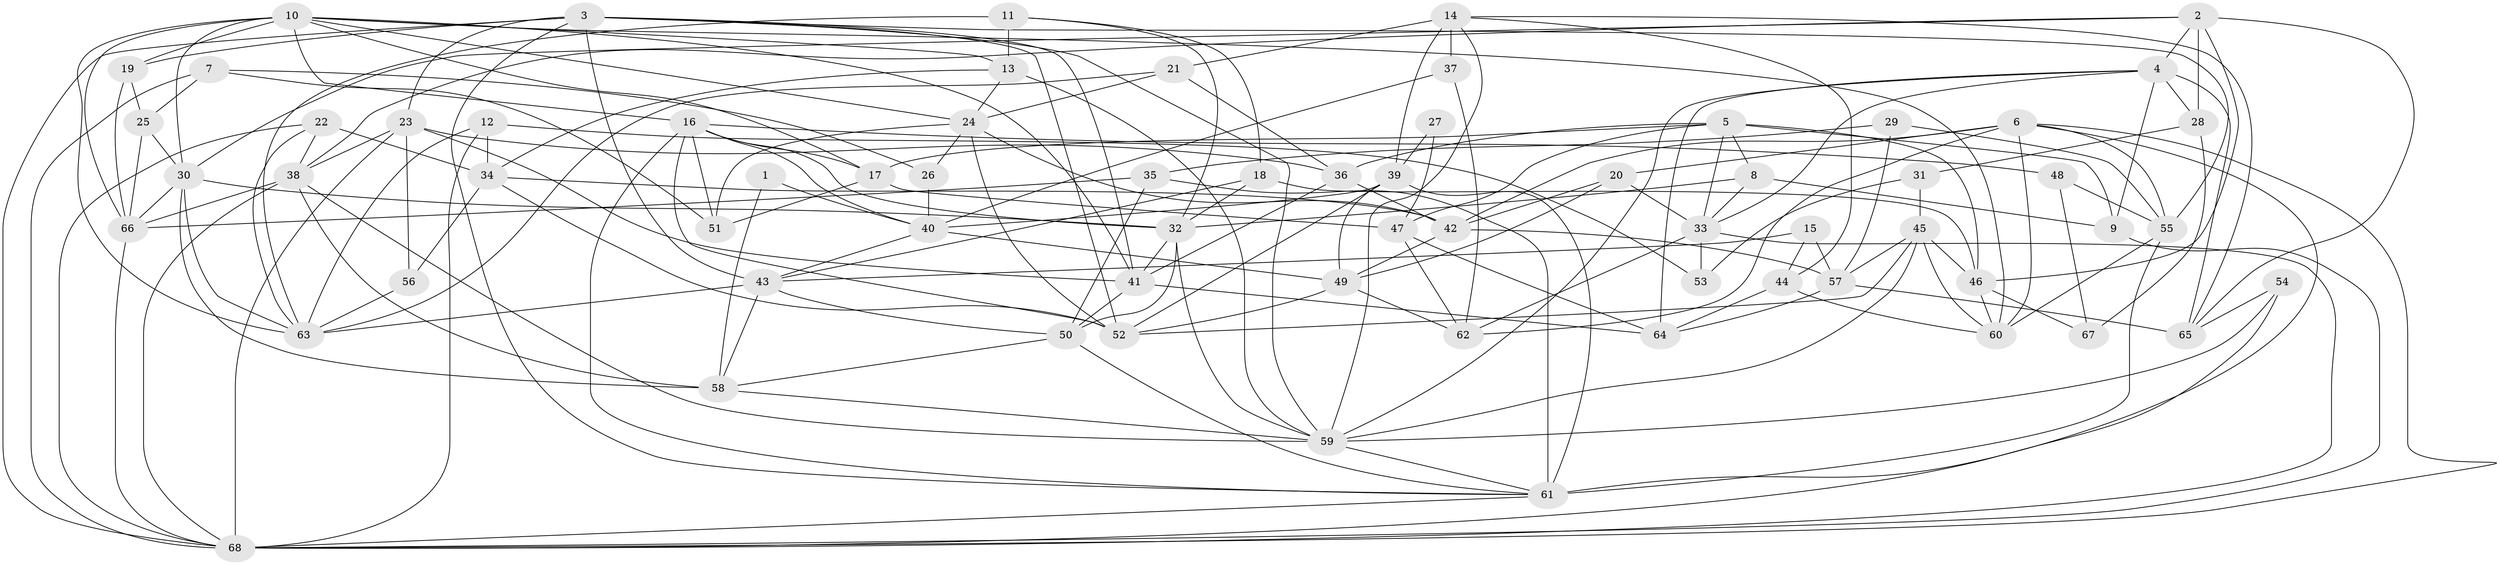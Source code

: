 // original degree distribution, {3: 0.22962962962962963, 5: 0.14814814814814814, 6: 0.14074074074074075, 2: 0.14814814814814814, 4: 0.3111111111111111, 7: 0.014814814814814815, 11: 0.007407407407407408}
// Generated by graph-tools (version 1.1) at 2025/02/03/09/25 03:02:12]
// undirected, 68 vertices, 186 edges
graph export_dot {
graph [start="1"]
  node [color=gray90,style=filled];
  1;
  2;
  3;
  4;
  5;
  6;
  7;
  8;
  9;
  10;
  11;
  12;
  13;
  14;
  15;
  16;
  17;
  18;
  19;
  20;
  21;
  22;
  23;
  24;
  25;
  26;
  27;
  28;
  29;
  30;
  31;
  32;
  33;
  34;
  35;
  36;
  37;
  38;
  39;
  40;
  41;
  42;
  43;
  44;
  45;
  46;
  47;
  48;
  49;
  50;
  51;
  52;
  53;
  54;
  55;
  56;
  57;
  58;
  59;
  60;
  61;
  62;
  63;
  64;
  65;
  66;
  67;
  68;
  1 -- 40 [weight=1.0];
  1 -- 58 [weight=1.0];
  2 -- 4 [weight=1.0];
  2 -- 28 [weight=1.0];
  2 -- 30 [weight=1.0];
  2 -- 38 [weight=1.0];
  2 -- 46 [weight=1.0];
  2 -- 65 [weight=1.0];
  3 -- 19 [weight=1.0];
  3 -- 23 [weight=1.0];
  3 -- 41 [weight=1.0];
  3 -- 43 [weight=1.0];
  3 -- 52 [weight=1.0];
  3 -- 55 [weight=1.0];
  3 -- 59 [weight=1.0];
  3 -- 61 [weight=1.0];
  3 -- 68 [weight=1.0];
  4 -- 9 [weight=1.0];
  4 -- 28 [weight=1.0];
  4 -- 33 [weight=1.0];
  4 -- 59 [weight=1.0];
  4 -- 64 [weight=1.0];
  4 -- 65 [weight=1.0];
  5 -- 8 [weight=1.0];
  5 -- 9 [weight=1.0];
  5 -- 17 [weight=1.0];
  5 -- 33 [weight=1.0];
  5 -- 36 [weight=1.0];
  5 -- 46 [weight=1.0];
  5 -- 47 [weight=1.0];
  6 -- 20 [weight=1.0];
  6 -- 42 [weight=1.0];
  6 -- 55 [weight=1.0];
  6 -- 60 [weight=1.0];
  6 -- 61 [weight=1.0];
  6 -- 62 [weight=1.0];
  6 -- 68 [weight=1.0];
  7 -- 25 [weight=1.0];
  7 -- 26 [weight=1.0];
  7 -- 51 [weight=1.0];
  7 -- 68 [weight=1.0];
  8 -- 9 [weight=1.0];
  8 -- 32 [weight=1.0];
  8 -- 33 [weight=1.0];
  9 -- 68 [weight=1.0];
  10 -- 13 [weight=1.0];
  10 -- 16 [weight=1.0];
  10 -- 17 [weight=1.0];
  10 -- 19 [weight=1.0];
  10 -- 24 [weight=1.0];
  10 -- 30 [weight=1.0];
  10 -- 41 [weight=1.0];
  10 -- 60 [weight=1.0];
  10 -- 63 [weight=1.0];
  10 -- 66 [weight=1.0];
  11 -- 13 [weight=1.0];
  11 -- 18 [weight=1.0];
  11 -- 32 [weight=1.0];
  11 -- 63 [weight=2.0];
  12 -- 34 [weight=1.0];
  12 -- 53 [weight=1.0];
  12 -- 63 [weight=1.0];
  12 -- 68 [weight=1.0];
  13 -- 24 [weight=1.0];
  13 -- 34 [weight=1.0];
  13 -- 59 [weight=1.0];
  14 -- 21 [weight=1.0];
  14 -- 37 [weight=2.0];
  14 -- 39 [weight=1.0];
  14 -- 44 [weight=1.0];
  14 -- 59 [weight=1.0];
  14 -- 65 [weight=1.0];
  15 -- 43 [weight=1.0];
  15 -- 44 [weight=1.0];
  15 -- 57 [weight=1.0];
  16 -- 17 [weight=1.0];
  16 -- 32 [weight=1.0];
  16 -- 40 [weight=1.0];
  16 -- 48 [weight=1.0];
  16 -- 51 [weight=2.0];
  16 -- 52 [weight=1.0];
  16 -- 61 [weight=1.0];
  17 -- 47 [weight=1.0];
  17 -- 51 [weight=1.0];
  18 -- 32 [weight=1.0];
  18 -- 43 [weight=1.0];
  18 -- 46 [weight=1.0];
  19 -- 25 [weight=1.0];
  19 -- 66 [weight=1.0];
  20 -- 33 [weight=1.0];
  20 -- 42 [weight=1.0];
  20 -- 49 [weight=1.0];
  21 -- 24 [weight=1.0];
  21 -- 36 [weight=1.0];
  21 -- 63 [weight=1.0];
  22 -- 34 [weight=1.0];
  22 -- 38 [weight=2.0];
  22 -- 63 [weight=1.0];
  22 -- 68 [weight=2.0];
  23 -- 36 [weight=1.0];
  23 -- 38 [weight=1.0];
  23 -- 41 [weight=1.0];
  23 -- 56 [weight=1.0];
  23 -- 68 [weight=1.0];
  24 -- 26 [weight=1.0];
  24 -- 42 [weight=1.0];
  24 -- 51 [weight=1.0];
  24 -- 52 [weight=1.0];
  25 -- 30 [weight=1.0];
  25 -- 66 [weight=1.0];
  26 -- 40 [weight=1.0];
  27 -- 39 [weight=1.0];
  27 -- 47 [weight=1.0];
  28 -- 31 [weight=1.0];
  28 -- 67 [weight=1.0];
  29 -- 35 [weight=1.0];
  29 -- 55 [weight=1.0];
  29 -- 57 [weight=1.0];
  30 -- 32 [weight=1.0];
  30 -- 58 [weight=1.0];
  30 -- 63 [weight=2.0];
  30 -- 66 [weight=1.0];
  31 -- 45 [weight=1.0];
  31 -- 53 [weight=1.0];
  32 -- 41 [weight=1.0];
  32 -- 50 [weight=1.0];
  32 -- 59 [weight=2.0];
  33 -- 53 [weight=2.0];
  33 -- 62 [weight=1.0];
  33 -- 68 [weight=1.0];
  34 -- 42 [weight=1.0];
  34 -- 52 [weight=1.0];
  34 -- 56 [weight=1.0];
  35 -- 50 [weight=1.0];
  35 -- 61 [weight=1.0];
  35 -- 66 [weight=1.0];
  36 -- 41 [weight=1.0];
  36 -- 42 [weight=1.0];
  37 -- 40 [weight=1.0];
  37 -- 62 [weight=1.0];
  38 -- 58 [weight=1.0];
  38 -- 59 [weight=1.0];
  38 -- 66 [weight=1.0];
  38 -- 68 [weight=1.0];
  39 -- 40 [weight=1.0];
  39 -- 49 [weight=1.0];
  39 -- 52 [weight=1.0];
  39 -- 61 [weight=2.0];
  40 -- 43 [weight=1.0];
  40 -- 49 [weight=1.0];
  41 -- 50 [weight=1.0];
  41 -- 64 [weight=1.0];
  42 -- 49 [weight=1.0];
  42 -- 57 [weight=1.0];
  43 -- 50 [weight=1.0];
  43 -- 58 [weight=1.0];
  43 -- 63 [weight=1.0];
  44 -- 60 [weight=1.0];
  44 -- 64 [weight=1.0];
  45 -- 46 [weight=1.0];
  45 -- 52 [weight=1.0];
  45 -- 57 [weight=1.0];
  45 -- 59 [weight=2.0];
  45 -- 60 [weight=1.0];
  46 -- 60 [weight=1.0];
  46 -- 67 [weight=1.0];
  47 -- 62 [weight=1.0];
  47 -- 64 [weight=1.0];
  48 -- 55 [weight=1.0];
  48 -- 67 [weight=1.0];
  49 -- 52 [weight=1.0];
  49 -- 62 [weight=1.0];
  50 -- 58 [weight=1.0];
  50 -- 61 [weight=1.0];
  54 -- 59 [weight=1.0];
  54 -- 65 [weight=1.0];
  54 -- 68 [weight=1.0];
  55 -- 60 [weight=1.0];
  55 -- 61 [weight=2.0];
  56 -- 63 [weight=2.0];
  57 -- 64 [weight=1.0];
  57 -- 65 [weight=1.0];
  58 -- 59 [weight=1.0];
  59 -- 61 [weight=1.0];
  61 -- 68 [weight=1.0];
  66 -- 68 [weight=1.0];
}
